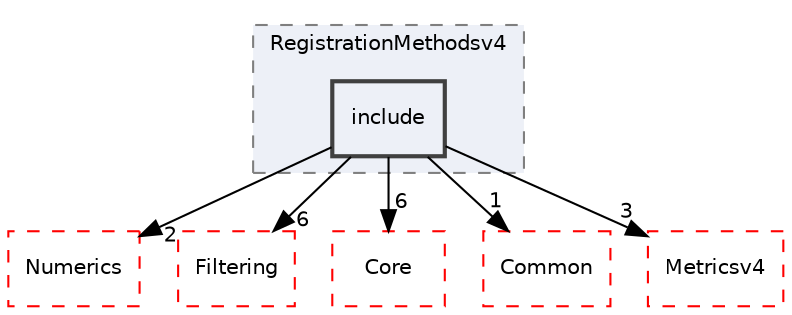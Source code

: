 digraph "include"
{
 // LATEX_PDF_SIZE
  edge [fontname="Helvetica",fontsize="10",labelfontname="Helvetica",labelfontsize="10"];
  node [fontname="Helvetica",fontsize="10",shape=record];
  compound=true
  subgraph clusterdir_c6730ef61e1f782faf61eb7e6fd430cc {
    graph [ bgcolor="#edf0f7", pencolor="grey50", style="filled,dashed,", label="RegistrationMethodsv4", fontname="Helvetica", fontsize="10", URL="dir_c6730ef61e1f782faf61eb7e6fd430cc.html"]
  dir_c218cc3ad5b437b28b57aee5f60d4251 [shape=box, label="include", style="filled,bold,", fillcolor="#edf0f7", color="grey25", URL="dir_c218cc3ad5b437b28b57aee5f60d4251.html"];
  }
  dir_57605c80b6a7e87d0adba2f2655cc3cb [shape=box, label="Numerics", style="dashed,", fillcolor="#edf0f7", color="red", URL="dir_57605c80b6a7e87d0adba2f2655cc3cb.html"];
  dir_6724b11ef9ad676a0a0c31463bff1d93 [shape=box, label="Filtering", style="dashed,", fillcolor="#edf0f7", color="red", URL="dir_6724b11ef9ad676a0a0c31463bff1d93.html"];
  dir_cac7f9cecb9aa42a0bd05452dddd8a21 [shape=box, label="Core", style="dashed,", fillcolor="#edf0f7", color="red", URL="dir_cac7f9cecb9aa42a0bd05452dddd8a21.html"];
  dir_d9399f076f2daa9185c46a80ce8bb51d [shape=box, label="Common", style="dashed,", fillcolor="#edf0f7", color="red", URL="dir_d9399f076f2daa9185c46a80ce8bb51d.html"];
  dir_ef773e2d868458c7f284575dad67a4b0 [shape=box, label="Metricsv4", style="dashed,", fillcolor="#edf0f7", color="red", URL="dir_ef773e2d868458c7f284575dad67a4b0.html"];
  dir_c218cc3ad5b437b28b57aee5f60d4251->dir_57605c80b6a7e87d0adba2f2655cc3cb [headlabel="2", labeldistance=1.5 headhref="dir_000161_000210.html"];
  dir_c218cc3ad5b437b28b57aee5f60d4251->dir_6724b11ef9ad676a0a0c31463bff1d93 [headlabel="6", labeldistance=1.5 headhref="dir_000161_000030.html"];
  dir_c218cc3ad5b437b28b57aee5f60d4251->dir_cac7f9cecb9aa42a0bd05452dddd8a21 [headlabel="6", labeldistance=1.5 headhref="dir_000161_000014.html"];
  dir_c218cc3ad5b437b28b57aee5f60d4251->dir_d9399f076f2daa9185c46a80ce8bb51d [headlabel="1", labeldistance=1.5 headhref="dir_000161_000011.html"];
  dir_c218cc3ad5b437b28b57aee5f60d4251->dir_ef773e2d868458c7f284575dad67a4b0 [headlabel="3", labeldistance=1.5 headhref="dir_000161_000202.html"];
}
